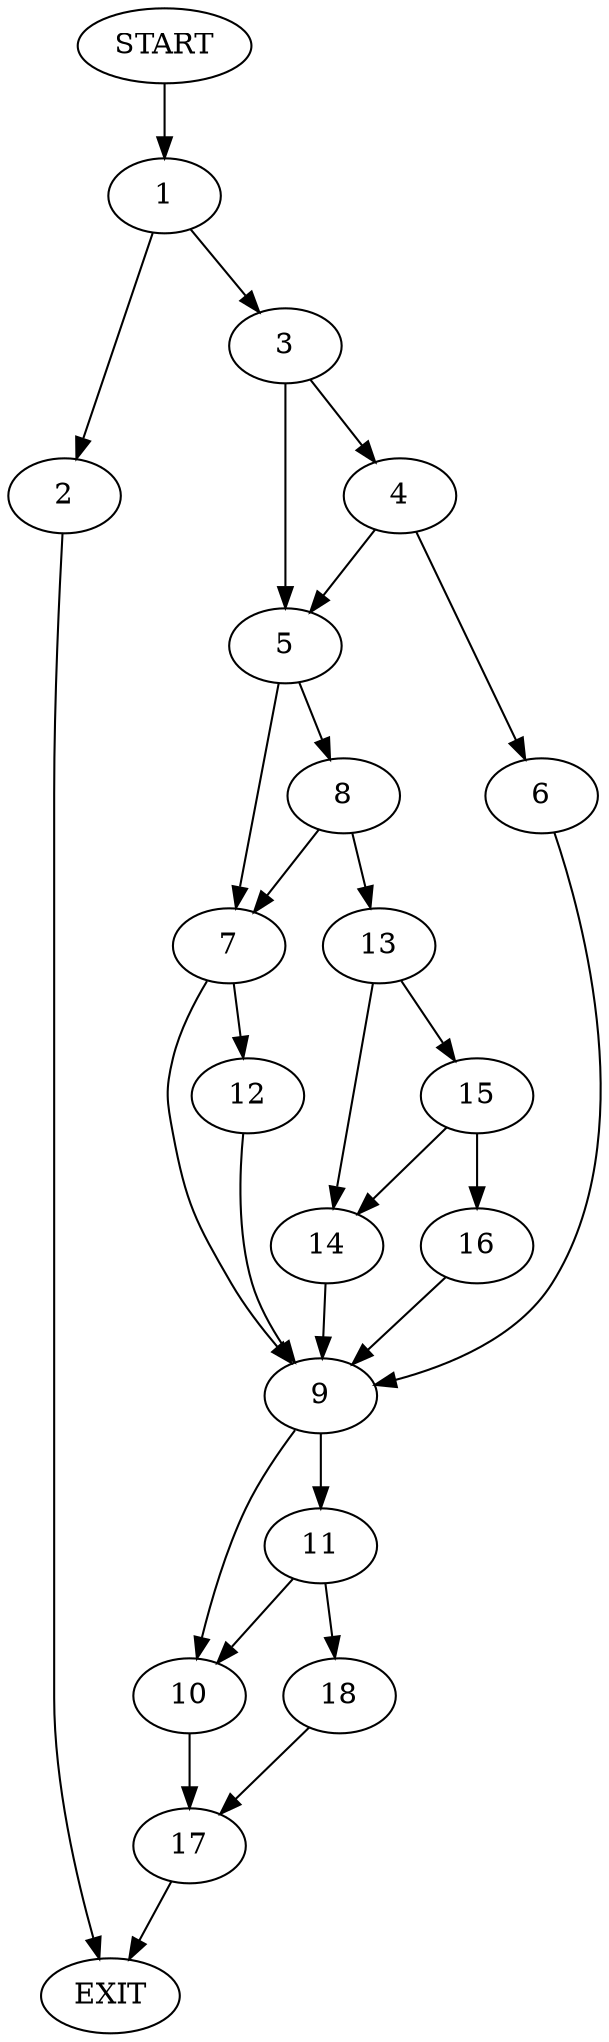digraph {
0 [label="START"]
19 [label="EXIT"]
0 -> 1
1 -> 2
1 -> 3
2 -> 19
3 -> 4
3 -> 5
4 -> 6
4 -> 5
5 -> 7
5 -> 8
6 -> 9
9 -> 10
9 -> 11
7 -> 12
7 -> 9
8 -> 7
8 -> 13
13 -> 14
13 -> 15
14 -> 9
15 -> 16
15 -> 14
16 -> 9
12 -> 9
10 -> 17
11 -> 18
11 -> 10
18 -> 17
17 -> 19
}
